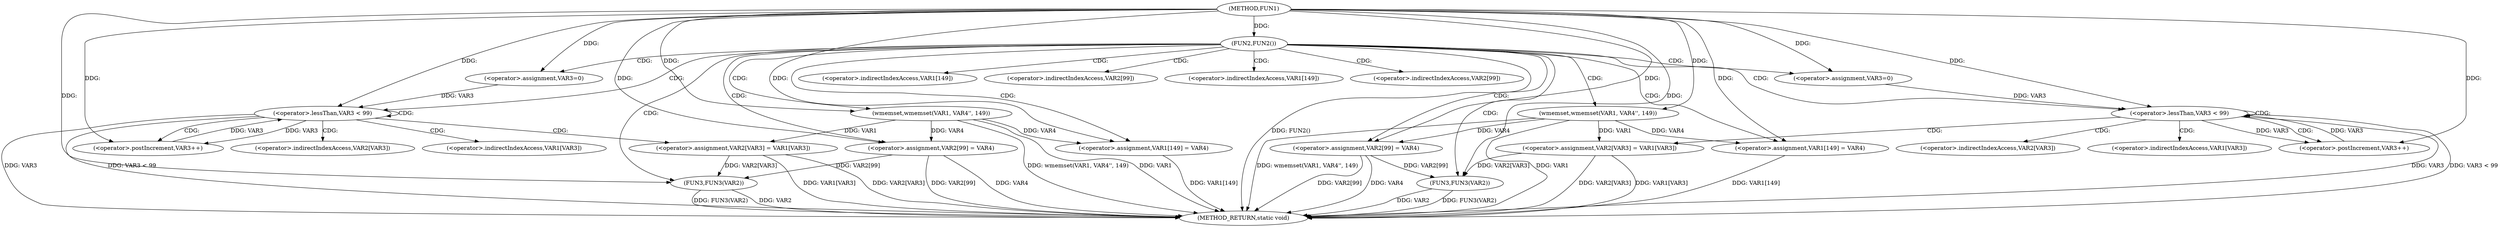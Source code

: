 digraph FUN1 {  
"1000100" [label = "(METHOD,FUN1)" ]
"1000181" [label = "(METHOD_RETURN,static void)" ]
"1000103" [label = "(FUN2,FUN2())" ]
"1000109" [label = "(wmemset,wmemset(VAR1, VAR4'', 149))" ]
"1000113" [label = "(<operator>.assignment,VAR1[149] = VAR4)" ]
"1000119" [label = "(<operator>.assignment,VAR3=0)" ]
"1000122" [label = "(<operator>.lessThan,VAR3 < 99)" ]
"1000125" [label = "(<operator>.postIncrement,VAR3++)" ]
"1000128" [label = "(<operator>.assignment,VAR2[VAR3] = VAR1[VAR3])" ]
"1000135" [label = "(<operator>.assignment,VAR2[99] = VAR4)" ]
"1000140" [label = "(FUN3,FUN3(VAR2))" ]
"1000148" [label = "(wmemset,wmemset(VAR1, VAR4'', 149))" ]
"1000152" [label = "(<operator>.assignment,VAR1[149] = VAR4)" ]
"1000158" [label = "(<operator>.assignment,VAR3=0)" ]
"1000161" [label = "(<operator>.lessThan,VAR3 < 99)" ]
"1000164" [label = "(<operator>.postIncrement,VAR3++)" ]
"1000167" [label = "(<operator>.assignment,VAR2[VAR3] = VAR1[VAR3])" ]
"1000174" [label = "(<operator>.assignment,VAR2[99] = VAR4)" ]
"1000179" [label = "(FUN3,FUN3(VAR2))" ]
"1000114" [label = "(<operator>.indirectIndexAccess,VAR1[149])" ]
"1000129" [label = "(<operator>.indirectIndexAccess,VAR2[VAR3])" ]
"1000132" [label = "(<operator>.indirectIndexAccess,VAR1[VAR3])" ]
"1000136" [label = "(<operator>.indirectIndexAccess,VAR2[99])" ]
"1000153" [label = "(<operator>.indirectIndexAccess,VAR1[149])" ]
"1000168" [label = "(<operator>.indirectIndexAccess,VAR2[VAR3])" ]
"1000171" [label = "(<operator>.indirectIndexAccess,VAR1[VAR3])" ]
"1000175" [label = "(<operator>.indirectIndexAccess,VAR2[99])" ]
  "1000174" -> "1000181"  [ label = "DDG: VAR4"] 
  "1000179" -> "1000181"  [ label = "DDG: FUN3(VAR2)"] 
  "1000113" -> "1000181"  [ label = "DDG: VAR1[149]"] 
  "1000179" -> "1000181"  [ label = "DDG: VAR2"] 
  "1000152" -> "1000181"  [ label = "DDG: VAR1[149]"] 
  "1000161" -> "1000181"  [ label = "DDG: VAR3"] 
  "1000161" -> "1000181"  [ label = "DDG: VAR3 < 99"] 
  "1000167" -> "1000181"  [ label = "DDG: VAR2[VAR3]"] 
  "1000122" -> "1000181"  [ label = "DDG: VAR3"] 
  "1000128" -> "1000181"  [ label = "DDG: VAR1[VAR3]"] 
  "1000140" -> "1000181"  [ label = "DDG: VAR2"] 
  "1000135" -> "1000181"  [ label = "DDG: VAR4"] 
  "1000140" -> "1000181"  [ label = "DDG: FUN3(VAR2)"] 
  "1000128" -> "1000181"  [ label = "DDG: VAR2[VAR3]"] 
  "1000103" -> "1000181"  [ label = "DDG: FUN2()"] 
  "1000148" -> "1000181"  [ label = "DDG: VAR1"] 
  "1000148" -> "1000181"  [ label = "DDG: wmemset(VAR1, VAR4'', 149)"] 
  "1000109" -> "1000181"  [ label = "DDG: VAR1"] 
  "1000135" -> "1000181"  [ label = "DDG: VAR2[99]"] 
  "1000122" -> "1000181"  [ label = "DDG: VAR3 < 99"] 
  "1000167" -> "1000181"  [ label = "DDG: VAR1[VAR3]"] 
  "1000174" -> "1000181"  [ label = "DDG: VAR2[99]"] 
  "1000109" -> "1000181"  [ label = "DDG: wmemset(VAR1, VAR4'', 149)"] 
  "1000100" -> "1000103"  [ label = "DDG: "] 
  "1000100" -> "1000109"  [ label = "DDG: "] 
  "1000109" -> "1000113"  [ label = "DDG: VAR4"] 
  "1000100" -> "1000113"  [ label = "DDG: "] 
  "1000100" -> "1000119"  [ label = "DDG: "] 
  "1000125" -> "1000122"  [ label = "DDG: VAR3"] 
  "1000119" -> "1000122"  [ label = "DDG: VAR3"] 
  "1000100" -> "1000122"  [ label = "DDG: "] 
  "1000122" -> "1000125"  [ label = "DDG: VAR3"] 
  "1000100" -> "1000125"  [ label = "DDG: "] 
  "1000109" -> "1000128"  [ label = "DDG: VAR1"] 
  "1000100" -> "1000135"  [ label = "DDG: "] 
  "1000109" -> "1000135"  [ label = "DDG: VAR4"] 
  "1000128" -> "1000140"  [ label = "DDG: VAR2[VAR3]"] 
  "1000135" -> "1000140"  [ label = "DDG: VAR2[99]"] 
  "1000100" -> "1000140"  [ label = "DDG: "] 
  "1000100" -> "1000148"  [ label = "DDG: "] 
  "1000148" -> "1000152"  [ label = "DDG: VAR4"] 
  "1000100" -> "1000152"  [ label = "DDG: "] 
  "1000100" -> "1000158"  [ label = "DDG: "] 
  "1000158" -> "1000161"  [ label = "DDG: VAR3"] 
  "1000164" -> "1000161"  [ label = "DDG: VAR3"] 
  "1000100" -> "1000161"  [ label = "DDG: "] 
  "1000161" -> "1000164"  [ label = "DDG: VAR3"] 
  "1000100" -> "1000164"  [ label = "DDG: "] 
  "1000148" -> "1000167"  [ label = "DDG: VAR1"] 
  "1000100" -> "1000174"  [ label = "DDG: "] 
  "1000148" -> "1000174"  [ label = "DDG: VAR4"] 
  "1000167" -> "1000179"  [ label = "DDG: VAR2[VAR3]"] 
  "1000174" -> "1000179"  [ label = "DDG: VAR2[99]"] 
  "1000100" -> "1000179"  [ label = "DDG: "] 
  "1000103" -> "1000153"  [ label = "CDG: "] 
  "1000103" -> "1000174"  [ label = "CDG: "] 
  "1000103" -> "1000109"  [ label = "CDG: "] 
  "1000103" -> "1000161"  [ label = "CDG: "] 
  "1000103" -> "1000152"  [ label = "CDG: "] 
  "1000103" -> "1000119"  [ label = "CDG: "] 
  "1000103" -> "1000135"  [ label = "CDG: "] 
  "1000103" -> "1000114"  [ label = "CDG: "] 
  "1000103" -> "1000148"  [ label = "CDG: "] 
  "1000103" -> "1000136"  [ label = "CDG: "] 
  "1000103" -> "1000122"  [ label = "CDG: "] 
  "1000103" -> "1000113"  [ label = "CDG: "] 
  "1000103" -> "1000158"  [ label = "CDG: "] 
  "1000103" -> "1000175"  [ label = "CDG: "] 
  "1000103" -> "1000179"  [ label = "CDG: "] 
  "1000103" -> "1000140"  [ label = "CDG: "] 
  "1000122" -> "1000125"  [ label = "CDG: "] 
  "1000122" -> "1000128"  [ label = "CDG: "] 
  "1000122" -> "1000122"  [ label = "CDG: "] 
  "1000122" -> "1000132"  [ label = "CDG: "] 
  "1000122" -> "1000129"  [ label = "CDG: "] 
  "1000161" -> "1000164"  [ label = "CDG: "] 
  "1000161" -> "1000161"  [ label = "CDG: "] 
  "1000161" -> "1000168"  [ label = "CDG: "] 
  "1000161" -> "1000167"  [ label = "CDG: "] 
  "1000161" -> "1000171"  [ label = "CDG: "] 
}

